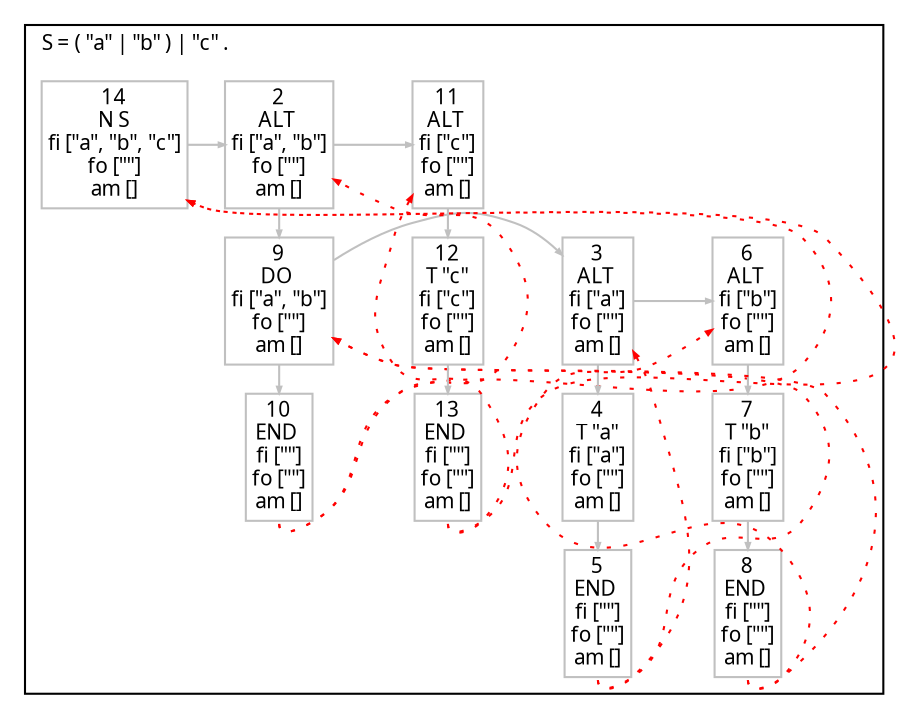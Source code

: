 digraph G {
  fontname = Menlo
  fontsize = 10
  node [fontname = Menlo, fontsize = 10, color = gray, height = 0, width = 0, margin= 0.04]
  edge [fontname = Menlo, fontsize = 10, color = gray, arrowsize = 0.3]
  graph [ordering = out, ranksep = 0.2]
  rankdir = "TB"
  subgraph clusterS {
    node [shape = box]
    label = <S = ( "a" | "b" ) | "c" .>
    labeljust = l
    14 [label = <14<br/>N S<br/>fi ["a", "b", "c"]<br/>fo [""]<br/>am []>]
    rank = same {14 -> 2}
    2 [label = <2<br/>ALT <br/>fi ["a", "b"]<br/>fo [""]<br/>am []>]
    2 -> 9 [weight=100000000]
    9 [label = <9<br/>DO <br/>fi ["a", "b"]<br/>fo [""]<br/>am []>]
    9 -> 10 [weight=100000000]
    10 [label = <10<br/>END <br/>fi [""]<br/>fo [""]<br/>am []>]
    rank = same {9 -> 3}
    3 [label = <3<br/>ALT <br/>fi ["a"]<br/>fo [""]<br/>am []>]
    3 -> 4 [weight=100000000]
    4 [label = <4<br/>T "a"<br/>fi ["a"]<br/>fo [""]<br/>am []>]
    4 -> 5 [weight=100000000]
    5 [label = <5<br/>END <br/>fi [""]<br/>fo [""]<br/>am []>]
    rank = same {3 -> 6}
    6 [label = <6<br/>ALT <br/>fi ["b"]<br/>fo [""]<br/>am []>]
    6 -> 7 [weight=100000000]
    7 [label = <7<br/>T "b"<br/>fi ["b"]<br/>fo [""]<br/>am []>]
    7 -> 8 [weight=100000000]
    8 [label = <8<br/>END <br/>fi [""]<br/>fo [""]<br/>am []>]
    rank = same {2 -> 11}
    11 [label = <11<br/>ALT <br/>fi ["c"]<br/>fo [""]<br/>am []>]
    11 -> 12 [weight=100000000]
    12 [label = <12<br/>T "c"<br/>fi ["c"]<br/>fo [""]<br/>am []>]
    12 -> 13 [weight=100000000]
    13 [label = <13<br/>END <br/>fi [""]<br/>fo [""]<br/>am []>]
  }
  10:s -> 14 [style = dotted, color = red, constraint = false]
  10:s -> 2 [style = dotted, color = red, constraint = false]
  5:s -> 9 [style = dotted, color = red, constraint = false]
  5:s -> 3 [style = dotted, color = red, constraint = false]
  8:s -> 9 [style = dotted, color = red, constraint = false]
  8:s -> 6 [style = dotted, color = red, constraint = false]
  13:s -> 14 [style = dotted, color = red, constraint = false]
  13:s -> 11 [style = dotted, color = red, constraint = false]
}